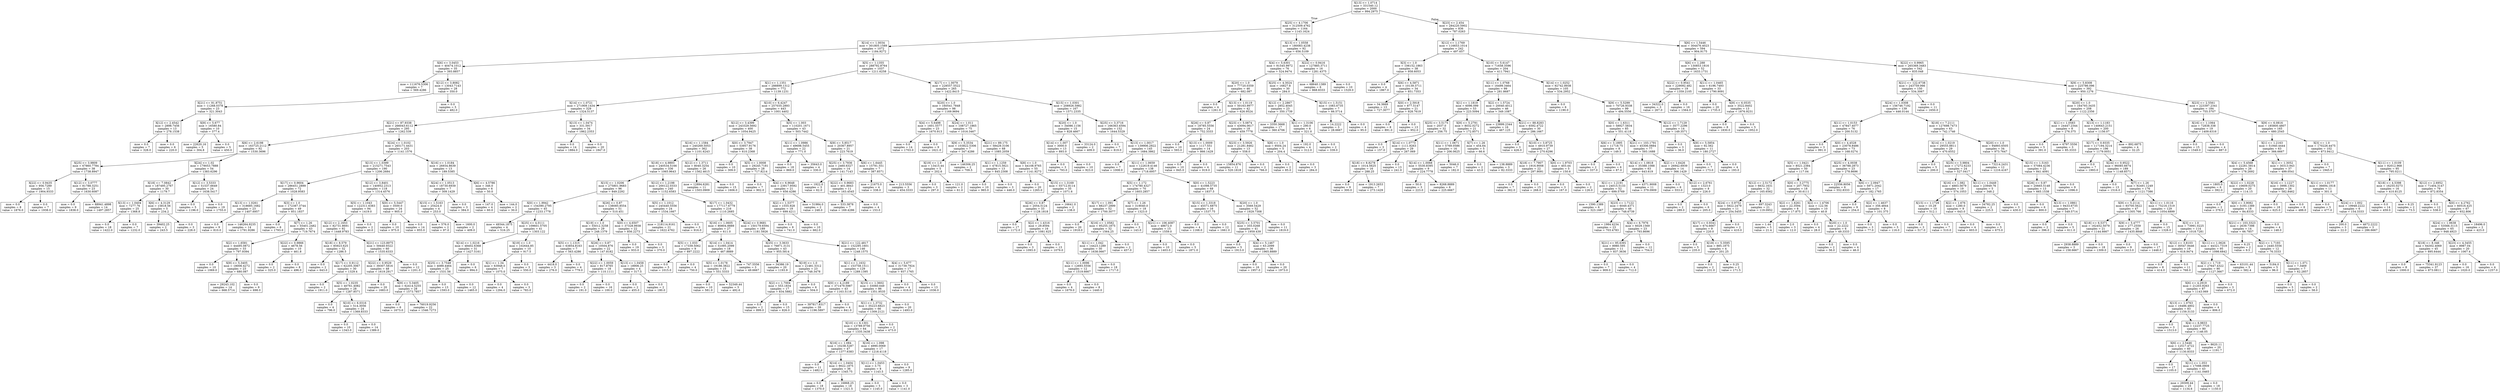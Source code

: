 digraph Tree {
node [shape=box] ;
0 [label="X[13] <= 1.0714\nmse = 331540.12\nsamples = 2000\nvalue = 994.2975"] ;
1 [label="X[25] <= 4.1706\nmse = 312509.4762\nsamples = 1164\nvalue = 1143.1624"] ;
0 -> 1 [labeldistance=2.5, labelangle=45, headlabel="True"] ;
2 [label="X[14] <= 1.0034\nmse = 301805.1589\nsamples = 1072\nvalue = 1184.9272"] ;
1 -> 2 ;
3 [label="X[6] <= 3.0453\nmse = 40474.1012\nsamples = 35\nvalue = 393.8857"] ;
2 -> 3 ;
4 [label="mse = 111676.5306\nsamples = 7\nvalue = 569.4286"] ;
3 -> 4 ;
5 [label="X[12] <= 3.8082\nmse = 13043.7143\nsamples = 28\nvalue = 350.0"] ;
3 -> 5 ;
6 [label="X[21] <= 91.8751\nmse = 11268.0378\nsamples = 23\nvalue = 321.3043"] ;
5 -> 6 ;
7 [label="X[12] <= 2.4542\nmse = 2898.7456\nsamples = 13\nvalue = 278.1538"] ;
6 -> 7 ;
8 [label="mse = 0.0\nsamples = 7\nvalue = 328.0"] ;
7 -> 8 ;
9 [label="mse = 0.0\nsamples = 6\nvalue = 220.0"] ;
7 -> 9 ;
10 [label="X[9] <= 5.677\nmse = 16580.84\nsamples = 10\nvalue = 377.4"] ;
6 -> 10 ;
11 [label="mse = 22620.16\nsamples = 5\nvalue = 304.8"] ;
10 -> 11 ;
12 [label="mse = 0.0\nsamples = 5\nvalue = 450.0"] ;
10 -> 12 ;
13 [label="mse = 0.0\nsamples = 5\nvalue = 482.0"] ;
5 -> 13 ;
14 [label="X[5] <= 1.1355\nmse = 288792.8764\nsamples = 1037\nvalue = 1211.6258"] ;
2 -> 14 ;
15 [label="X[1] <= 1.1351\nmse = 288899.1312\nsamples = 772\nvalue = 1139.1231"] ;
14 -> 15 ;
16 [label="X[14] <= 1.0721\nmse = 271909.1434\nsamples = 329\nvalue = 1324.5137"] ;
15 -> 16 ;
17 [label="X[21] <= 87.9338\nmse = 266043.6112\nsamples = 295\nvalue = 1262.539"] ;
16 -> 17 ;
18 [label="X[6] <= 2.6198\nmse = 163725.2112\nsamples = 92\nvalue = 1530.3696"] ;
17 -> 18 ;
19 [label="X[25] <= 3.9809\nmse = 67860.7784\nsamples = 38\nvalue = 1738.8947"] ;
18 -> 19 ;
20 [label="X[22] <= 0.9435\nmse = 956.7289\nsamples = 15\nvalue = 1904.9333"] ;
19 -> 20 ;
21 [label="mse = 0.0\nsamples = 8\nvalue = 1876.0"] ;
20 -> 21 ;
22 [label="mse = 0.0\nsamples = 7\nvalue = 1938.0"] ;
20 -> 22 ;
23 [label="X[12] <= 3.0777\nmse = 81788.3251\nsamples = 23\nvalue = 1630.6087"] ;
19 -> 23 ;
24 [label="mse = 0.0\nsamples = 9\nvalue = 1838.0"] ;
23 -> 24 ;
25 [label="mse = 88941.4898\nsamples = 14\nvalue = 1497.2857"] ;
23 -> 25 ;
26 [label="X[24] <= 1.02\nmse = 179053.7888\nsamples = 54\nvalue = 1383.6296"] ;
18 -> 26 ;
27 [label="X[18] <= 7.0842\nmse = 187495.2767\nsamples = 30\nvalue = 1179.7"] ;
26 -> 27 ;
28 [label="X[13] <= 1.0404\nmse = 7277.76\nsamples = 25\nvalue = 1368.8"] ;
27 -> 28 ;
29 [label="mse = 0.0\nsamples = 18\nvalue = 1422.0"] ;
28 -> 29 ;
30 [label="mse = 0.0\nsamples = 7\nvalue = 1232.0"] ;
28 -> 30 ;
31 [label="X[6] <= 4.3129\nmse = 15818.56\nsamples = 5\nvalue = 234.2"] ;
27 -> 31 ;
32 [label="mse = 39402.25\nsamples = 2\nvalue = 243.5"] ;
31 -> 32 ;
33 [label="mse = 0.0\nsamples = 3\nvalue = 228.0"] ;
31 -> 33 ;
34 [label="X[12] <= 3.5333\nmse = 51537.6649\nsamples = 24\nvalue = 1638.5417"] ;
26 -> 34 ;
35 [label="mse = 0.0\nsamples = 5\nvalue = 1196.0"] ;
34 -> 35 ;
36 [label="mse = 0.0\nsamples = 19\nvalue = 1755.0"] ;
34 -> 36 ;
37 [label="X[24] <= 1.0102\nmse = 265171.4431\nsamples = 203\nvalue = 1141.1576"] ;
17 -> 37 ;
38 [label="X[13] <= 1.0399\nmse = 215271.7543\nsamples = 190\nvalue = 1206.2684"] ;
37 -> 38 ;
39 [label="X[17] <= 0.9604\nmse = 286451.2899\nsamples = 72\nvalue = 1028.9583"] ;
38 -> 39 ;
40 [label="X[13] <= 1.0261\nmse = 318685.1682\nsamples = 23\nvalue = 1407.6957"] ;
39 -> 40 ;
41 [label="mse = 0.0\nsamples = 9\nvalue = 810.0"] ;
40 -> 41 ;
42 [label="mse = 146264.9235\nsamples = 14\nvalue = 1791.9286"] ;
40 -> 42 ;
43 [label="X[3] <= 1.0\nmse = 172387.3744\nsamples = 49\nvalue = 851.1837"] ;
39 -> 43 ;
44 [label="mse = 0.0\nsamples = 6\nvalue = 1793.0"] ;
43 -> 44 ;
45 [label="X[7] <= 1.26\nmse = 55401.2482\nsamples = 43\nvalue = 719.7674"] ;
43 -> 45 ;
46 [label="X[2] <= 1.6581\nmse = 44495.0872\nsamples = 33\nvalue = 797.9394"] ;
45 -> 46 ;
47 [label="mse = 0.0\nsamples = 10\nvalue = 1069.0"] ;
46 -> 47 ;
48 [label="X[9] <= 5.3405\nmse = 18006.4272\nsamples = 23\nvalue = 680.087"] ;
46 -> 48 ;
49 [label="mse = 29243.102\nsamples = 14\nvalue = 668.5714"] ;
48 -> 49 ;
50 [label="mse = 0.0\nsamples = 9\nvalue = 698.0"] ;
48 -> 50 ;
51 [label="X[22] <= 0.9866\nmse = 4678.56\nsamples = 10\nvalue = 461.8"] ;
45 -> 51 ;
52 [label="mse = 0.0\nsamples = 2\nvalue = 325.0"] ;
51 -> 52 ;
53 [label="mse = 0.0\nsamples = 8\nvalue = 496.0"] ;
51 -> 53 ;
54 [label="X[12] <= 3.8401\nmse = 140952.2313\nsamples = 118\nvalue = 1314.4576"] ;
38 -> 54 ;
55 [label="X[5] <= 1.1043\nmse = 122311.6383\nsamples = 94\nvalue = 1419.0"] ;
54 -> 55 ;
56 [label="X[12] <= 2.1653\nmse = 82731.8691\nsamples = 92\nvalue = 1448.9783"] ;
55 -> 56 ;
57 [label="X[18] <= 8.579\nmse = 85923.625\nsamples = 32\nvalue = 1286.5"] ;
56 -> 57 ;
58 [label="mse = 0.0\nsamples = 2\nvalue = 643.0"] ;
57 -> 58 ;
59 [label="X[17] <= 0.9112\nmse = 62205.3067\nsamples = 30\nvalue = 1329.4"] ;
57 -> 59 ;
60 [label="mse = 0.0\nsamples = 2\nvalue = 1911.0"] ;
59 -> 60 ;
61 [label="X[5] <= 1.0235\nmse = 40761.4082\nsamples = 28\nvalue = 1287.8571"] ;
59 -> 61 ;
62 [label="mse = 0.0\nsamples = 4\nvalue = 796.0"] ;
61 -> 62 ;
63 [label="X[10] <= 6.0316\nmse = 514.3056\nsamples = 24\nvalue = 1369.8333"] ;
61 -> 63 ;
64 [label="mse = 0.0\nsamples = 10\nvalue = 1343.0"] ;
63 -> 64 ;
65 [label="mse = 0.0\nsamples = 14\nvalue = 1389.0"] ;
63 -> 65 ;
66 [label="X[21] <= 123.8975\nmse = 59440.9322\nsamples = 60\nvalue = 1535.6333"] ;
56 -> 66 ;
67 [label="X[22] <= 0.9529\nmse = 39307.5816\nsamples = 48\nvalue = 1619.2917"] ;
66 -> 67 ;
68 [label="mse = 0.0\nsamples = 20\nvalue = 1683.0"] ;
67 -> 68 ;
69 [label="X[9] <= 5.3405\nmse = 62414.5255\nsamples = 28\nvalue = 1573.7857"] ;
67 -> 69 ;
70 [label="mse = 0.0\nsamples = 6\nvalue = 1673.0"] ;
69 -> 70 ;
71 [label="mse = 76019.9256\nsamples = 22\nvalue = 1546.7273"] ;
69 -> 71 ;
72 [label="mse = 0.0\nsamples = 12\nvalue = 1201.0"] ;
66 -> 72 ;
73 [label="mse = 0.0\nsamples = 2\nvalue = 40.0"] ;
55 -> 73 ;
74 [label="X[0] <= 5.5447\nmse = 3500.0\nsamples = 24\nvalue = 905.0"] ;
54 -> 74 ;
75 [label="mse = 0.0\nsamples = 10\nvalue = 975.0"] ;
74 -> 75 ;
76 [label="mse = 0.0\nsamples = 14\nvalue = 855.0"] ;
74 -> 76 ;
77 [label="X[16] <= 1.0184\nmse = 26934.8639\nsamples = 13\nvalue = 189.5385"] ;
37 -> 77 ;
78 [label="X[24] <= 1.0513\nmse = 18730.6939\nsamples = 7\nvalue = 309.1429"] ;
77 -> 78 ;
79 [label="X[15] <= 1.5163\nmse = 25424.0\nsamples = 4\nvalue = 253.0"] ;
78 -> 79 ;
80 [label="mse = 576.0\nsamples = 2\nvalue = 97.0"] ;
79 -> 80 ;
81 [label="mse = 1600.0\nsamples = 2\nvalue = 409.0"] ;
79 -> 81 ;
82 [label="mse = 0.0\nsamples = 3\nvalue = 384.0"] ;
78 -> 82 ;
83 [label="X[6] <= 4.5786\nmse = 346.0\nsamples = 6\nvalue = 50.0"] ;
77 -> 83 ;
84 [label="mse = 147.0\nsamples = 4\nvalue = 60.0"] ;
83 -> 84 ;
85 [label="mse = 144.0\nsamples = 2\nvalue = 30.0"] ;
83 -> 85 ;
86 [label="X[13] <= 1.0474\nmse = 331.5917\nsamples = 34\nvalue = 1862.2353"] ;
16 -> 86 ;
87 [label="mse = 0.0\nsamples = 14\nvalue = 1884.0"] ;
86 -> 87 ;
88 [label="mse = 0.0\nsamples = 20\nvalue = 1847.0"] ;
86 -> 88 ;
89 [label="X[10] <= 6.4247\nmse = 257035.2893\nsamples = 443\nvalue = 1001.4402"] ;
15 -> 89 ;
90 [label="X[12] <= 3.4399\nmse = 243329.5692\nsamples = 400\nvalue = 1054.9425"] ;
89 -> 90 ;
91 [label="X[16] <= 1.1584\nmse = 240269.5053\nsamples = 362\nvalue = 1101.6243"] ;
90 -> 91 ;
92 [label="X[18] <= 4.9893\nmse = 240534.5166\nsamples = 336\nvalue = 1065.9643"] ;
91 -> 92 ;
93 [label="X[15] <= 1.0206\nmse = 275801.9683\nsamples = 96\nvalue = 849.2292"] ;
92 -> 93 ;
94 [label="X[0] <= 1.9942\nmse = 154390.2795\nsamples = 45\nvalue = 1233.1778"] ;
93 -> 94 ;
95 [label="mse = 49344.1875\nsamples = 4\nvalue = 516.25"] ;
94 -> 95 ;
96 [label="X[25] <= 4.0111\nmse = 109601.5705\nsamples = 41\nvalue = 1303.122"] ;
94 -> 96 ;
97 [label="X[14] <= 1.0216\nmse = 48402.6368\nsamples = 31\nvalue = 1427.5161"] ;
96 -> 97 ;
98 [label="X[25] <= 3.7548\nmse = 4089.4464\nsamples = 25\nvalue = 1531.56"] ;
97 -> 98 ;
99 [label="mse = 0.0\nsamples = 13\nvalue = 1593.0"] ;
98 -> 99 ;
100 [label="mse = 0.0\nsamples = 12\nvalue = 1465.0"] ;
98 -> 100 ;
101 [label="mse = 0.0\nsamples = 6\nvalue = 994.0"] ;
97 -> 101 ;
102 [label="X[19] <= 1.0\nmse = 102644.85\nsamples = 10\nvalue = 917.5"] ;
96 -> 102 ;
103 [label="X[1] <= 1.34\nmse = 63948.0\nsamples = 7\nvalue = 1075.0"] ;
102 -> 103 ;
104 [label="mse = 0.0\nsamples = 4\nvalue = 1294.0"] ;
103 -> 104 ;
105 [label="mse = 0.0\nsamples = 3\nvalue = 783.0"] ;
103 -> 105 ;
106 [label="mse = 0.0\nsamples = 3\nvalue = 550.0"] ;
102 -> 106 ;
107 [label="X[26] <= 0.87\nmse = 138085.8554\nsamples = 51\nvalue = 510.451"] ;
93 -> 107 ;
108 [label="X[19] <= 1.0\nmse = 55012.3258\nsamples = 29\nvalue = 248.1379"] ;
107 -> 108 ;
109 [label="X[5] <= 1.1315\nmse = 63854.8163\nsamples = 7\nvalue = 563.4286"] ;
108 -> 109 ;
110 [label="mse = 4418.0\nsamples = 3\nvalue = 276.0"] ;
109 -> 110 ;
111 [label="mse = 0.0\nsamples = 4\nvalue = 779.0"] ;
109 -> 111 ;
112 [label="X[26] <= 0.87\nmse = 10504.876\nsamples = 22\nvalue = 147.8182"] ;
108 -> 112 ;
113 [label="X[22] <= 1.0059\nmse = 817.8765\nsamples = 18\nvalue = 110.1111"] ;
112 -> 113 ;
114 [label="mse = 0.0\nsamples = 2\nvalue = 191.0"] ;
113 -> 114 ;
115 [label="mse = 0.0\nsamples = 16\nvalue = 100.0"] ;
113 -> 115 ;
116 [label="X[13] <= 1.0458\nmse = 18906.25\nsamples = 4\nvalue = 317.5"] ;
112 -> 116 ;
117 [label="mse = 0.0\nsamples = 2\nvalue = 455.0"] ;
116 -> 117 ;
118 [label="mse = 0.0\nsamples = 2\nvalue = 180.0"] ;
116 -> 118 ;
119 [label="X[0] <= 4.6507\nmse = 37328.9938\nsamples = 22\nvalue = 856.2273"] ;
107 -> 119 ;
120 [label="mse = 0.0\nsamples = 19\nvalue = 933.0"] ;
119 -> 120 ;
121 [label="mse = 0.0\nsamples = 3\nvalue = 370.0"] ;
119 -> 121 ;
122 [label="X[12] <= 1.2198\nmse = 200122.0333\nsamples = 240\nvalue = 1152.6583"] ;
92 -> 122 ;
123 [label="X[5] <= 1.1012\nmse = 245440.5556\nsamples = 24\nvalue = 1534.1667"] ;
122 -> 123 ;
124 [label="mse = 218114.9161\nsamples = 21\nvalue = 1622.4762"] ;
123 -> 124 ;
125 [label="mse = 0.0\nsamples = 3\nvalue = 916.0"] ;
123 -> 125 ;
126 [label="X[17] <= 1.0432\nmse = 177117.6779\nsamples = 216\nvalue = 1110.2685"] ;
122 -> 126 ;
127 [label="X[16] <= 1.0605\nmse = 80804.8889\nsamples = 27\nvalue = 611.0"] ;
126 -> 127 ;
128 [label="X[5] <= 1.033\nmse = 17339.5062\nsamples = 9\nvalue = 897.2222"] ;
127 -> 128 ;
129 [label="mse = 0.0\nsamples = 5\nvalue = 1015.0"] ;
128 -> 129 ;
130 [label="mse = 0.0\nsamples = 4\nvalue = 750.0"] ;
128 -> 130 ;
131 [label="X[14] <= 1.0414\nmse = 51095.2099\nsamples = 18\nvalue = 467.8889"] ;
127 -> 131 ;
132 [label="X[5] <= 1.0178\nmse = 19186.3822\nsamples = 15\nvalue = 551.5333"] ;
131 -> 132 ;
133 [label="mse = 0.0\nsamples = 10\nvalue = 581.0"] ;
132 -> 133 ;
134 [label="mse = 52349.44\nsamples = 5\nvalue = 492.6"] ;
132 -> 134 ;
135 [label="mse = 747.5556\nsamples = 3\nvalue = 49.6667"] ;
131 -> 135 ;
136 [label="X[24] <= 0.9681\nmse = 150179.6594\nsamples = 189\nvalue = 1181.5926"] ;
126 -> 136 ;
137 [label="X[25] <= 3.3633\nmse = 76871.3131\nsamples = 43\nvalue = 955.5814"] ;
136 -> 137 ;
138 [label="mse = 34386.19\nsamples = 20\nvalue = 1193.9"] ;
137 -> 138 ;
139 [label="X[19] <= 1.0\nmse = 21481.5312\nsamples = 23\nvalue = 748.3478"] ;
137 -> 139 ;
140 [label="X[2] <= 1.7004\nmse = 553.1834\nsamples = 17\nvalue = 834.5882"] ;
139 -> 140 ;
141 [label="mse = 0.0\nsamples = 2\nvalue = 899.0"] ;
140 -> 141 ;
142 [label="mse = 0.0\nsamples = 15\nvalue = 826.0"] ;
140 -> 142 ;
143 [label="mse = 0.0\nsamples = 6\nvalue = 504.0"] ;
139 -> 143 ;
144 [label="X[21] <= 122.4817\nmse = 152295.1601\nsamples = 146\nvalue = 1248.1575"] ;
136 -> 144 ;
145 [label="X[1] <= 1.1632\nmse = 153758.1511\nsamples = 129\nvalue = 1289.1395"] ;
144 -> 145 ;
146 [label="X[0] <= 4.2189\nmse = 371479.5987\nsamples = 43\nvalue = 1163.5116"] ;
145 -> 146 ;
147 [label="mse = 397817.8317\nsamples = 39\nvalue = 1196.5897"] ;
146 -> 147 ;
148 [label="mse = 0.0\nsamples = 4\nvalue = 841.0"] ;
146 -> 148 ;
149 [label="X[15] <= 1.3602\nmse = 33060.649\nsamples = 86\nvalue = 1351.9535"] ;
145 -> 149 ;
150 [label="X[1] <= 1.3732\nmse = 35223.6823\nsamples = 66\nvalue = 1309.2121"] ;
149 -> 150 ;
151 [label="X[10] <= 6.1301\nmse = 13789.9756\nsamples = 64\nvalue = 1335.3438"] ;
150 -> 151 ;
152 [label="X[16] <= 1.084\nmse = 10238.5287\nsamples = 47\nvalue = 1377.6383"] ;
151 -> 152 ;
153 [label="mse = 0.0\nsamples = 11\nvalue = 1482.0"] ;
152 -> 153 ;
154 [label="X[14] <= 1.0404\nmse = 9022.1875\nsamples = 36\nvalue = 1345.75"] ;
152 -> 154 ;
155 [label="mse = 0.0\nsamples = 18\nvalue = 1370.0"] ;
154 -> 155 ;
156 [label="mse = 16868.25\nsamples = 18\nvalue = 1321.5"] ;
154 -> 156 ;
157 [label="X[16] <= 1.098\nmse = 4990.0069\nsamples = 17\nvalue = 1218.4118"] ;
151 -> 157 ;
158 [label="X[11] <= 1.0453\nmse = 3.75\nsamples = 8\nvalue = 1143.5"] ;
157 -> 158 ;
159 [label="mse = 0.0\nsamples = 5\nvalue = 1145.0"] ;
158 -> 159 ;
160 [label="mse = 0.0\nsamples = 3\nvalue = 1141.0"] ;
158 -> 160 ;
161 [label="mse = 0.0\nsamples = 9\nvalue = 1285.0"] ;
157 -> 161 ;
162 [label="mse = 0.0\nsamples = 2\nvalue = 473.0"] ;
150 -> 162 ;
163 [label="mse = 0.0\nsamples = 20\nvalue = 1493.0"] ;
149 -> 163 ;
164 [label="X[4] <= 5.677\nmse = 31739.7924\nsamples = 17\nvalue = 937.1765"] ;
144 -> 164 ;
165 [label="mse = 0.0\nsamples = 4\nvalue = 616.0"] ;
164 -> 165 ;
166 [label="mse = 0.0\nsamples = 13\nvalue = 1036.0"] ;
164 -> 166 ;
167 [label="X[12] <= 1.3711\nmse = 8040.3254\nsamples = 26\nvalue = 1562.4615"] ;
91 -> 167 ;
168 [label="mse = 12894.6281\nsamples = 11\nvalue = 1503.0909"] ;
167 -> 168 ;
169 [label="mse = 0.0\nsamples = 15\nvalue = 1606.0"] ;
167 -> 169 ;
170 [label="X[0] <= 3.7947\nmse = 53957.9176\nsamples = 38\nvalue = 610.2368"] ;
90 -> 170 ;
171 [label="mse = 0.0\nsamples = 10\nvalue = 309.0"] ;
170 -> 171 ;
172 [label="X[5] <= 1.0008\nmse = 29245.7181\nsamples = 28\nvalue = 717.8214"] ;
170 -> 172 ;
173 [label="mse = 0.0\nsamples = 7\nvalue = 902.0"] ;
172 -> 173 ;
174 [label="X[4] <= 6.9648\nmse = 23917.9592\nsamples = 21\nvalue = 656.4286"] ;
172 -> 174 ;
175 [label="X[2] <= 1.5377\nmse = 1555.928\nsamples = 19\nvalue = 699.4211"] ;
174 -> 175 ;
176 [label="mse = 0.0\nsamples = 9\nvalue = 741.0"] ;
175 -> 176 ;
177 [label="mse = 0.0\nsamples = 10\nvalue = 662.0"] ;
175 -> 177 ;
178 [label="mse = 51984.0\nsamples = 2\nvalue = 248.0"] ;
174 -> 178 ;
179 [label="X[5] <= 1.003\nmse = 110201.1671\nsamples = 43\nvalue = 503.7442"] ;
89 -> 179 ;
180 [label="X[11] <= 1.0986\nmse = 49698.5455\nsamples = 22\nvalue = 771.0"] ;
179 -> 180 ;
181 [label="mse = 0.0\nsamples = 18\nvalue = 869.0"] ;
180 -> 181 ;
182 [label="mse = 35643.0\nsamples = 4\nvalue = 330.0"] ;
180 -> 182 ;
183 [label="X[9] <= 5.8517\nmse = 20367.8957\nsamples = 21\nvalue = 223.7619"] ;
179 -> 183 ;
184 [label="X[25] <= 3.7936\nmse = 2460.6327\nsamples = 14\nvalue = 141.7143"] ;
183 -> 184 ;
185 [label="mse = 1922.0\nsamples = 3\nvalue = 62.0"] ;
184 -> 185 ;
186 [label="X[22] <= 0.9683\nmse = 401.8843\nsamples = 11\nvalue = 163.4545"] ;
184 -> 186 ;
187 [label="mse = 533.3878\nsamples = 7\nvalue = 169.4286"] ;
186 -> 187 ;
188 [label="mse = 0.0\nsamples = 4\nvalue = 153.0"] ;
186 -> 188 ;
189 [label="X[6] <= 1.6445\nmse = 15791.551\nsamples = 7\nvalue = 387.8571"] ;
183 -> 189 ;
190 [label="mse = 21675.0\nsamples = 4\nvalue = 338.0"] ;
189 -> 190 ;
191 [label="mse = 213.5556\nsamples = 3\nvalue = 454.3333"] ;
189 -> 191 ;
192 [label="X[17] <= 1.0079\nmse = 228557.5522\nsamples = 265\nvalue = 1422.8415"] ;
14 -> 192 ;
193 [label="X[20] <= 1.0\nmse = 160541.7848\nsamples = 98\nvalue = 1169.9694"] ;
192 -> 193 ;
194 [label="X[4] <= 5.6498\nmse = 1601.5577\nsamples = 23\nvalue = 1670.913"] ;
193 -> 194 ;
195 [label="mse = 0.0\nsamples = 14\nvalue = 1703.0"] ;
194 -> 195 ;
196 [label="mse = 0.0\nsamples = 9\nvalue = 1621.0"] ;
194 -> 196 ;
197 [label="X[24] <= 1.011\nmse = 108727.1865\nsamples = 75\nvalue = 1016.3467"] ;
193 -> 197 ;
198 [label="X[9] <= 5.3534\nmse = 103822.5306\nsamples = 7\nvalue = 347.4286"] ;
197 -> 198 ;
199 [label="X[19] <= 1.0\nmse = 13415.44\nsamples = 5\nvalue = 202.6"] ;
198 -> 199 ;
200 [label="mse = 0.0\nsamples = 3\nvalue = 297.0"] ;
199 -> 200 ;
201 [label="mse = 121.0\nsamples = 2\nvalue = 61.0"] ;
199 -> 201 ;
202 [label="mse = 146306.25\nsamples = 2\nvalue = 709.5"] ;
198 -> 202 ;
203 [label="X[21] <= 89.175\nmse = 58429.3106\nsamples = 68\nvalue = 1085.2059"] ;
197 -> 203 ;
204 [label="X[1] <= 1.1259\nmse = 47815.5621\nsamples = 13\nvalue = 845.2308"] ;
203 -> 204 ;
205 [label="mse = 0.0\nsamples = 10\nvalue = 965.0"] ;
204 -> 205 ;
206 [label="mse = 0.0\nsamples = 3\nvalue = 446.0"] ;
204 -> 206 ;
207 [label="X[8] <= 1.0\nmse = 44108.9765\nsamples = 55\nvalue = 1141.9273"] ;
203 -> 207 ;
208 [label="mse = 0.0\nsamples = 20\nvalue = 1265.0"] ;
207 -> 208 ;
209 [label="X[15] <= 1.3169\nmse = 55712.8114\nsamples = 35\nvalue = 1071.6"] ;
207 -> 209 ;
210 [label="X[26] <= 0.87\nmse = 2054.5124\nsamples = 33\nvalue = 1128.1818"] ;
209 -> 210 ;
211 [label="mse = 0.0\nsamples = 17\nvalue = 1172.0"] ;
210 -> 211 ;
212 [label="X[2] <= 1.4316\nmse = 29.8594\nsamples = 16\nvalue = 1081.625"] ;
210 -> 212 ;
213 [label="mse = 0.0\nsamples = 3\nvalue = 1093.0"] ;
212 -> 213 ;
214 [label="mse = 0.0\nsamples = 13\nvalue = 1079.0"] ;
212 -> 214 ;
215 [label="mse = 16641.0\nsamples = 2\nvalue = 138.0"] ;
209 -> 215 ;
216 [label="X[15] <= 1.0301\nmse = 208926.5982\nsamples = 167\nvalue = 1571.2335"] ;
192 -> 216 ;
217 [label="X[20] <= 1.0\nmse = 34086.1156\nsamples = 15\nvalue = 828.4667"] ;
216 -> 217 ;
218 [label="X[14] <= 1.007\nmse = 3000.0\nsamples = 13\nvalue = 893.0"] ;
217 -> 218 ;
219 [label="mse = 0.0\nsamples = 3\nvalue = 793.0"] ;
218 -> 219 ;
220 [label="mse = 0.0\nsamples = 10\nvalue = 923.0"] ;
218 -> 220 ;
221 [label="mse = 33124.0\nsamples = 2\nvalue = 409.0"] ;
217 -> 221 ;
222 [label="X[25] <= 3.3716\nmse = 166363.4594\nsamples = 152\nvalue = 1644.5329"] ;
216 -> 222 ;
223 [label="mse = 0.0\nsamples = 7\nvalue = 819.0"] ;
222 -> 223 ;
224 [label="X[13] <= 1.0017\nmse = 139906.2922\nsamples = 145\nvalue = 1684.3862"] ;
222 -> 224 ;
225 [label="mse = 0.0\nsamples = 7\nvalue = 1008.0"] ;
224 -> 225 ;
226 [label="X[11] <= 1.0659\nmse = 122619.4146\nsamples = 138\nvalue = 1718.6957"] ;
224 -> 226 ;
227 [label="X[5] <= 1.172\nmse = 174780.4327\nsamples = 70\nvalue = 1603.2857"] ;
226 -> 227 ;
228 [label="X[17] <= 1.091\nmse = 88237.2899\nsamples = 52\nvalue = 1700.3077"] ;
227 -> 228 ;
229 [label="mse = 0.0\nsamples = 20\nvalue = 1918.0"] ;
228 -> 229 ;
230 [label="X[16] <= 1.0582\nmse = 95255.1875\nsamples = 32\nvalue = 1564.25"] ;
228 -> 230 ;
231 [label="X[11] <= 1.042\nmse = 14423.1289\nsamples = 30\nvalue = 1638.0667"] ;
230 -> 231 ;
232 [label="X[11] <= 1.0096\nmse = 12693.5556\nsamples = 12\nvalue = 1519.6667"] ;
231 -> 232 ;
233 [label="mse = 0.0\nsamples = 4\nvalue = 1679.0"] ;
232 -> 233 ;
234 [label="mse = 0.0\nsamples = 8\nvalue = 1440.0"] ;
232 -> 234 ;
235 [label="mse = 0.0\nsamples = 18\nvalue = 1717.0"] ;
231 -> 235 ;
236 [label="mse = 0.0\nsamples = 2\nvalue = 457.0"] ;
230 -> 236 ;
237 [label="X[7] <= 1.26\nmse = 319040.0\nsamples = 18\nvalue = 1323.0"] ;
227 -> 237 ;
238 [label="mse = 0.0\nsamples = 3\nvalue = 143.0"] ;
237 -> 238 ;
239 [label="X[21] <= 106.4087\nmse = 48672.0\nsamples = 15\nvalue = 1559.0"] ;
237 -> 239 ;
240 [label="mse = 0.0\nsamples = 10\nvalue = 1403.0"] ;
239 -> 240 ;
241 [label="mse = 0.0\nsamples = 5\nvalue = 1871.0"] ;
239 -> 241 ;
242 [label="X[0] <= 1.5223\nmse = 41098.5735\nsamples = 68\nvalue = 1837.5"] ;
226 -> 242 ;
243 [label="X[15] <= 1.3318\nmse = 45571.6875\nsamples = 16\nvalue = 1537.75"] ;
242 -> 243 ;
244 [label="mse = 0.0\nsamples = 4\nvalue = 1168.0"] ;
243 -> 244 ;
245 [label="mse = 0.0\nsamples = 12\nvalue = 1661.0"] ;
243 -> 245 ;
246 [label="X[20] <= 1.0\nmse = 3569.5429\nsamples = 52\nvalue = 1929.7308"] ;
242 -> 246 ;
247 [label="X[25] <= 3.5701\nmse = 355.0268\nsamples = 41\nvalue = 1959.439"] ;
246 -> 247 ;
248 [label="mse = 0.0\nsamples = 5\nvalue = 1913.0"] ;
247 -> 248 ;
249 [label="X[4] <= 5.1467\nmse = 63.2099\nsamples = 36\nvalue = 1965.8889"] ;
247 -> 249 ;
250 [label="mse = 0.0\nsamples = 16\nvalue = 1957.0"] ;
249 -> 250 ;
251 [label="mse = 0.0\nsamples = 20\nvalue = 1973.0"] ;
249 -> 251 ;
252 [label="mse = 0.0\nsamples = 11\nvalue = 1819.0"] ;
246 -> 252 ;
253 [label="X[13] <= 1.0558\nmse = 180083.4238\nsamples = 92\nvalue = 656.5109"] ;
1 -> 253 ;
254 [label="X[4] <= 5.6301\nmse = 91545.9972\nsamples = 76\nvalue = 524.9474"] ;
253 -> 254 ;
255 [label="X[20] <= 1.0\nmse = 77720.0359\nsamples = 46\nvalue = 682.087"] ;
254 -> 255 ;
256 [label="mse = 0.0\nsamples = 4\nvalue = 1261.0"] ;
255 -> 256 ;
257 [label="X[13] <= 1.0119\nmse = 50163.9977\nsamples = 42\nvalue = 626.9524"] ;
255 -> 257 ;
258 [label="X[26] <= 0.87\nmse = 18785.5556\nsamples = 24\nvalue = 752.3333"] ;
257 -> 258 ;
259 [label="mse = 0.0\nsamples = 10\nvalue = 593.0"] ;
258 -> 259 ;
260 [label="X[13] <= 1.0009\nmse = 1117.551\nsamples = 14\nvalue = 866.1429"] ;
258 -> 260 ;
261 [label="mse = 0.0\nsamples = 10\nvalue = 845.0"] ;
260 -> 261 ;
262 [label="mse = 0.0\nsamples = 4\nvalue = 919.0"] ;
260 -> 262 ;
263 [label="X[23] <= 5.0874\nmse = 43094.0617\nsamples = 18\nvalue = 459.7778"] ;
257 -> 263 ;
264 [label="X[23] <= 3.5926\nmse = 21281.8462\nsamples = 13\nvalue = 558.0"] ;
263 -> 264 ;
265 [label="mse = 15854.876\nsamples = 11\nvalue = 520.1818"] ;
264 -> 265 ;
266 [label="mse = 0.0\nsamples = 2\nvalue = 766.0"] ;
264 -> 266 ;
267 [label="X[8] <= 1.0\nmse = 9504.24\nsamples = 5\nvalue = 204.4"] ;
263 -> 267 ;
268 [label="mse = 0.0\nsamples = 2\nvalue = 85.0"] ;
267 -> 268 ;
269 [label="mse = 0.0\nsamples = 3\nvalue = 284.0"] ;
267 -> 269 ;
270 [label="X[25] <= 4.3024\nmse = 16827.8\nsamples = 30\nvalue = 284.0"] ;
254 -> 270 ;
271 [label="X[12] <= 2.2867\nmse = 2852.4045\nsamples = 23\nvalue = 350.1739"] ;
270 -> 271 ;
272 [label="mse = 3350.3668\nsamples = 17\nvalue = 360.4706"] ;
271 -> 272 ;
273 [label="X[1] <= 1.3106\nmse = 290.0\nsamples = 6\nvalue = 321.0"] ;
271 -> 273 ;
274 [label="mse = 192.0\nsamples = 4\nvalue = 312.0"] ;
273 -> 274 ;
275 [label="mse = 0.0\nsamples = 2\nvalue = 339.0"] ;
273 -> 275 ;
276 [label="X[15] <= 1.5151\nmse = 1083.6735\nsamples = 7\nvalue = 66.5714"] ;
270 -> 276 ;
277 [label="mse = 14.2222\nsamples = 3\nvalue = 28.6667"] ;
276 -> 277 ;
278 [label="mse = 0.0\nsamples = 4\nvalue = 95.0"] ;
276 -> 278 ;
279 [label="X[22] <= 0.9416\nmse = 127885.3711\nsamples = 16\nvalue = 1281.4375"] ;
253 -> 279 ;
280 [label="mse = 68640.1389\nsamples = 6\nvalue = 868.8333"] ;
279 -> 280 ;
281 [label="mse = 0.0\nsamples = 10\nvalue = 1529.0"] ;
279 -> 281 ;
282 [label="X[23] <= 2.454\nmse = 284220.5902\nsamples = 836\nvalue = 787.0263"] ;
0 -> 282 [labeldistance=2.5, labelangle=-45, headlabel="False"] ;
283 [label="X[12] <= 1.1769\nmse = 116653.1014\nsamples = 242\nvalue = 497.657"] ;
282 -> 283 ;
284 [label="X[3] <= 1.0\nmse = 106152.1863\nsamples = 38\nvalue = 958.6053"] ;
283 -> 284 ;
285 [label="mse = 0.0\nsamples = 4\nvalue = 1867.0"] ;
284 -> 285 ;
286 [label="X[6] <= 4.5871\nmse = 10139.3711\nsamples = 34\nvalue = 851.7353"] ;
284 -> 286 ;
287 [label="mse = 34.3669\nsamples = 13\nvalue = 727.3077"] ;
286 -> 287 ;
288 [label="X[0] <= 2.5918\nmse = 877.5147\nsamples = 21\nvalue = 928.7619"] ;
286 -> 288 ;
289 [label="mse = 0.0\nsamples = 8\nvalue = 891.0"] ;
288 -> 289 ;
290 [label="mse = 0.0\nsamples = 13\nvalue = 952.0"] ;
288 -> 290 ;
291 [label="X[10] <= 5.6147\nmse = 71658.3596\nsamples = 204\nvalue = 411.7941"] ;
283 -> 291 ;
292 [label="X[11] <= 1.0768\nmse = 16499.3464\nsamples = 99\nvalue = 281.8687"] ;
291 -> 292 ;
293 [label="X[1] <= 1.1819\nmse = 6096.099\nsamples = 53\nvalue = 223.5094"] ;
292 -> 293 ;
294 [label="X[25] <= 3.5175\nmse = 2037.0\nsamples = 32\nvalue = 256.75"] ;
293 -> 294 ;
295 [label="mse = 0.0\nsamples = 3\nvalue = 157.0"] ;
294 -> 295 ;
296 [label="X[14] <= 1.0773\nmse = 1111.9263\nsamples = 29\nvalue = 267.069"] ;
294 -> 296 ;
297 [label="X[18] <= 8.8278\nmse = 1014.5625\nsamples = 16\nvalue = 288.25"] ;
296 -> 297 ;
298 [label="mse = 0.0\nsamples = 9\nvalue = 300.0"] ;
297 -> 298 ;
299 [label="mse = 1913.2653\nsamples = 7\nvalue = 273.1429"] ;
297 -> 299 ;
300 [label="mse = 0.0\nsamples = 13\nvalue = 241.0"] ;
296 -> 300 ;
301 [label="X[9] <= 5.2791\nmse = 8032.0272\nsamples = 21\nvalue = 172.8571"] ;
293 -> 301 ;
302 [label="X[11] <= 1.0671\nmse = 5769.0586\nsamples = 16\nvalue = 206.0625"] ;
301 -> 302 ;
303 [label="X[14] <= 1.0068\nmse = 5530.8395\nsamples = 9\nvalue = 224.7778"] ;
302 -> 303 ;
304 [label="mse = 50.0\nsamples = 3\nvalue = 223.0"] ;
303 -> 304 ;
305 [label="mse = 8268.8889\nsamples = 6\nvalue = 225.6667"] ;
303 -> 305 ;
306 [label="mse = 5046.0\nsamples = 7\nvalue = 182.0"] ;
302 -> 306 ;
307 [label="X[7] <= 1.26\nmse = 454.64\nsamples = 5\nvalue = 66.6"] ;
301 -> 307 ;
308 [label="mse = 0.0\nsamples = 2\nvalue = 43.0"] ;
307 -> 308 ;
309 [label="mse = 138.8889\nsamples = 3\nvalue = 82.3333"] ;
307 -> 309 ;
310 [label="X[2] <= 1.5724\nmse = 20040.4012\nsamples = 46\nvalue = 349.1087"] ;
292 -> 310 ;
311 [label="mse = 23899.2344\nsamples = 16\nvalue = 467.125"] ;
310 -> 311 ;
312 [label="X[21] <= 88.8283\nmse = 6592.4722\nsamples = 30\nvalue = 286.1667"] ;
310 -> 312 ;
313 [label="mse = 0.0\nsamples = 3\nvalue = 426.0"] ;
312 -> 313 ;
314 [label="X[10] <= 3.8725\nmse = 4910.9739\nsamples = 27\nvalue = 270.6296"] ;
312 -> 314 ;
315 [label="X[18] <= 7.7907\nmse = 1916.9008\nsamples = 22\nvalue = 297.9091"] ;
314 -> 315 ;
316 [label="mse = 0.0\nsamples = 7\nvalue = 362.0"] ;
315 -> 316 ;
317 [label="mse = 0.0\nsamples = 15\nvalue = 268.0"] ;
315 -> 317 ;
318 [label="X[0] <= 1.9703\nmse = 403.44\nsamples = 5\nvalue = 150.6"] ;
314 -> 318 ;
319 [label="mse = 0.0\nsamples = 3\nvalue = 167.0"] ;
318 -> 319 ;
320 [label="mse = 0.0\nsamples = 2\nvalue = 126.0"] ;
318 -> 320 ;
321 [label="X[14] <= 1.0252\nmse = 92742.8938\nsamples = 105\nvalue = 534.2952"] ;
291 -> 321 ;
322 [label="mse = 0.0\nsamples = 6\nvalue = 1190.0"] ;
321 -> 322 ;
323 [label="X[9] <= 5.5299\nmse = 70726.9338\nsamples = 99\nvalue = 494.5556"] ;
321 -> 323 ;
324 [label="X[0] <= 1.6311\nmse = 58927.5834\nsamples = 85\nvalue = 551.4118"] ;
323 -> 324 ;
325 [label="X[6] <= 3.1895\nmse = 11718.75\nsamples = 8\nvalue = 149.5"] ;
324 -> 325 ;
326 [label="mse = 0.0\nsamples = 2\nvalue = 337.0"] ;
325 -> 326 ;
327 [label="mse = 0.0\nsamples = 6\nvalue = 87.0"] ;
325 -> 327 ;
328 [label="X[21] <= 103.1791\nmse = 45306.0884\nsamples = 77\nvalue = 593.1688"] ;
324 -> 328 ;
329 [label="X[14] <= 1.0818\nmse = 35388.1088\nsamples = 63\nvalue = 643.619"] ;
328 -> 329 ;
330 [label="X[1] <= 1.2191\nmse = 24015.5133\nsamples = 52\nvalue = 699.5769"] ;
329 -> 330 ;
331 [label="mse = 1590.1389\nsamples = 6\nvalue = 323.1667"] ;
330 -> 331 ;
332 [label="X[23] <= 1.7122\nmse = 6049.4371\nsamples = 46\nvalue = 748.6739"] ;
330 -> 332 ;
333 [label="mse = 1984.4234\nsamples = 23\nvalue = 703.4783"] ;
332 -> 333 ;
334 [label="X[4] <= 6.7976\nmse = 6029.1569\nsamples = 23\nvalue = 793.8696"] ;
332 -> 334 ;
335 [label="X[21] <= 95.6391\nmse = 8980.595\nsamples = 11\nvalue = 837.3636"] ;
334 -> 335 ;
336 [label="mse = 0.0\nsamples = 7\nvalue = 909.0"] ;
335 -> 336 ;
337 [label="mse = 0.0\nsamples = 4\nvalue = 712.0"] ;
335 -> 337 ;
338 [label="mse = 0.0\nsamples = 12\nvalue = 754.0"] ;
334 -> 338 ;
339 [label="mse = 4371.9008\nsamples = 11\nvalue = 379.0909"] ;
329 -> 339 ;
340 [label="X[2] <= 1.6426\nmse = 26942.6939\nsamples = 14\nvalue = 366.1429"] ;
328 -> 340 ;
341 [label="mse = 0.0\nsamples = 6\nvalue = 553.0"] ;
340 -> 341 ;
342 [label="X[12] <= 2.6761\nmse = 1323.0\nsamples = 8\nvalue = 226.0"] ;
340 -> 342 ;
343 [label="mse = 0.0\nsamples = 2\nvalue = 289.0"] ;
342 -> 343 ;
344 [label="mse = 0.0\nsamples = 6\nvalue = 205.0"] ;
342 -> 344 ;
345 [label="X[12] <= 1.7129\nmse = 3577.2296\nsamples = 14\nvalue = 149.3571"] ;
323 -> 345 ;
346 [label="mse = 0.0\nsamples = 3\nvalue = 36.0"] ;
345 -> 346 ;
347 [label="X[9] <= 5.5854\nmse = 92.562\nsamples = 11\nvalue = 180.2727"] ;
345 -> 347 ;
348 [label="mse = 0.0\nsamples = 7\nvalue = 173.0"] ;
347 -> 348 ;
349 [label="mse = 0.0\nsamples = 4\nvalue = 193.0"] ;
347 -> 349 ;
350 [label="X[6] <= 1.5446\nmse = 304476.4023\nsamples = 594\nvalue = 904.9175"] ;
282 -> 350 ;
351 [label="X[6] <= 1.288\nmse = 130853.1816\nsamples = 52\nvalue = 1633.1731"] ;
350 -> 351 ;
352 [label="X[22] <= 0.9541\nmse = 229092.482\nsamples = 19\nvalue = 1359.2105"] ;
351 -> 352 ;
353 [label="mse = 34322.0\nsamples = 3\nvalue = 267.0"] ;
352 -> 353 ;
354 [label="mse = 0.0\nsamples = 16\nvalue = 1564.0"] ;
352 -> 354 ;
355 [label="X[11] <= 1.0465\nmse = 6196.7493\nsamples = 33\nvalue = 1790.9091"] ;
351 -> 355 ;
356 [label="mse = 0.0\nsamples = 20\nvalue = 1735.0"] ;
355 -> 356 ;
357 [label="X[9] <= 6.0535\nmse = 3522.8402\nsamples = 13\nvalue = 1876.9231"] ;
355 -> 357 ;
358 [label="mse = 0.0\nsamples = 8\nvalue = 1830.0"] ;
357 -> 358 ;
359 [label="mse = 0.0\nsamples = 5\nvalue = 1952.0"] ;
357 -> 359 ;
360 [label="X[22] <= 0.9965\nmse = 265369.3483\nsamples = 542\nvalue = 835.048"] ;
350 -> 360 ;
361 [label="X[21] <= 122.6738\nmse = 243759.066\nsamples = 150\nvalue = 534.3067"] ;
360 -> 361 ;
362 [label="X[24] <= 1.0308\nmse = 156746.7192\nsamples = 139\nvalue = 446.0144"] ;
361 -> 362 ;
363 [label="X[11] <= 1.0153\nmse = 47847.4077\nsamples = 76\nvalue = 200.5132"] ;
362 -> 363 ;
364 [label="mse = 0.0\nsamples = 3\nvalue = 991.0"] ;
363 -> 364 ;
365 [label="X[0] <= 4.4528\nmse = 23078.8486\nsamples = 73\nvalue = 168.0274"] ;
363 -> 365 ;
366 [label="X[5] <= 1.0421\nmse = 8521.2384\nsamples = 50\nvalue = 117.04"] ;
365 -> 366 ;
367 [label="X[12] <= 2.5172\nmse = 6632.1631\nsamples = 32\nvalue = 165.6562"] ;
366 -> 367 ;
368 [label="X[24] <= 0.9752\nmse = 5922.2479\nsamples = 11\nvalue = 254.5455"] ;
367 -> 368 ;
369 [label="X[17] <= 0.9341\nmse = 674.6667\nsamples = 9\nvalue = 220.0"] ;
368 -> 369 ;
370 [label="mse = 0.0\nsamples = 5\nvalue = 235.0"] ;
369 -> 370 ;
371 [label="X[18] <= 5.3595\nmse = 885.1875\nsamples = 4\nvalue = 201.25"] ;
369 -> 371 ;
372 [label="mse = 0.0\nsamples = 2\nvalue = 231.0"] ;
371 -> 372 ;
373 [label="mse = 0.25\nsamples = 2\nvalue = 171.5"] ;
371 -> 373 ;
374 [label="mse = 0.0\nsamples = 2\nvalue = 410.0"] ;
368 -> 374 ;
375 [label="mse = 697.3243\nsamples = 21\nvalue = 119.0952"] ;
367 -> 375 ;
376 [label="X[0] <= 3.2775\nmse = 207.7932\nsamples = 18\nvalue = 30.6111"] ;
366 -> 376 ;
377 [label="X[2] <= 1.6261\nmse = 22.3594\nsamples = 8\nvalue = 17.875"] ;
376 -> 377 ;
378 [label="mse = 1.44\nsamples = 5\nvalue = 21.4"] ;
377 -> 378 ;
379 [label="mse = 2.0\nsamples = 3\nvalue = 12.0"] ;
377 -> 379 ;
380 [label="X[2] <= 1.4706\nmse = 122.56\nsamples = 10\nvalue = 40.8"] ;
376 -> 380 ;
381 [label="mse = 0.0\nsamples = 4\nvalue = 28.0"] ;
380 -> 381 ;
382 [label="X[20] <= 1.0\nmse = 22.2222\nsamples = 6\nvalue = 49.3333"] ;
380 -> 382 ;
383 [label="mse = 0.0\nsamples = 2\nvalue = 56.0"] ;
382 -> 383 ;
384 [label="mse = 0.0\nsamples = 4\nvalue = 46.0"] ;
382 -> 384 ;
385 [label="X[25] <= 4.0038\nmse = 36788.2873\nsamples = 23\nvalue = 278.8696"] ;
365 -> 385 ;
386 [label="mse = 22556.8056\nsamples = 6\nvalue = 552.8333"] ;
385 -> 386 ;
387 [label="X[6] <= 2.0947\nmse = 5971.2042\nsamples = 17\nvalue = 182.1765"] ;
385 -> 387 ;
388 [label="mse = 0.0\nsamples = 9\nvalue = 254.0"] ;
387 -> 388 ;
389 [label="X[2] <= 1.4637\nmse = 356.4844\nsamples = 8\nvalue = 101.375"] ;
387 -> 389 ;
390 [label="mse = 0.0\nsamples = 3\nvalue = 77.0"] ;
389 -> 390 ;
391 [label="mse = 0.0\nsamples = 5\nvalue = 116.0"] ;
389 -> 391 ;
392 [label="X[18] <= 7.2111\nmse = 127698.7473\nsamples = 63\nvalue = 742.1746"] ;
362 -> 392 ;
393 [label="X[14] <= 1.0219\nmse = 29555.8811\nsamples = 29\nvalue = 470.6552"] ;
392 -> 393 ;
394 [label="mse = 0.0\nsamples = 5\nvalue = 200.0"] ;
393 -> 394 ;
395 [label="X[25] <= 3.9804\nmse = 17272.6233\nsamples = 24\nvalue = 527.0417"] ;
393 -> 395 ;
396 [label="X[16] <= 1.082\nmse = 4883.5679\nsamples = 19\nvalue = 574.1053"] ;
395 -> 396 ;
397 [label="X[15] <= 1.1729\nmse = 10.29\nsamples = 10\nvalue = 512.1"] ;
396 -> 397 ;
398 [label="mse = 0.0\nsamples = 3\nvalue = 517.0"] ;
397 -> 398 ;
399 [label="mse = 0.0\nsamples = 7\nvalue = 510.0"] ;
397 -> 399 ;
400 [label="X[2] <= 1.676\nmse = 1280.0\nsamples = 9\nvalue = 643.0"] ;
396 -> 400 ;
401 [label="mse = 0.0\nsamples = 4\nvalue = 603.0"] ;
400 -> 401 ;
402 [label="mse = 0.0\nsamples = 5\nvalue = 675.0"] ;
400 -> 402 ;
403 [label="X[11] <= 1.0449\nmse = 23949.76\nsamples = 5\nvalue = 348.2"] ;
395 -> 403 ;
404 [label="mse = 34782.25\nsamples = 2\nvalue = 225.5"] ;
403 -> 404 ;
405 [label="mse = 0.0\nsamples = 3\nvalue = 430.0"] ;
403 -> 405 ;
406 [label="X[20] <= 1.0\nmse = 94893.6505\nsamples = 34\nvalue = 973.7647"] ;
392 -> 406 ;
407 [label="mse = 73214.2431\nsamples = 12\nvalue = 1216.4167"] ;
406 -> 407 ;
408 [label="X[15] <= 1.5163\nmse = 57084.4236\nsamples = 22\nvalue = 841.4091"] ;
406 -> 408 ;
409 [label="X[26] <= 0.87\nmse = 20665.5148\nsamples = 13\nvalue = 665.1538"] ;
408 -> 409 ;
410 [label="mse = 0.0\nsamples = 6\nvalue = 800.0"] ;
409 -> 410 ;
411 [label="X[13] <= 1.0861\nmse = 9433.6735\nsamples = 7\nvalue = 549.5714"] ;
409 -> 411 ;
412 [label="mse = 0.0\nsamples = 2\nvalue = 396.0"] ;
411 -> 412 ;
413 [label="mse = 0.0\nsamples = 5\nvalue = 611.0"] ;
411 -> 413 ;
414 [label="mse = 0.0\nsamples = 9\nvalue = 1096.0"] ;
408 -> 414 ;
415 [label="mse = 0.0\nsamples = 11\nvalue = 1650.0"] ;
361 -> 415 ;
416 [label="X[9] <= 5.8308\nmse = 225786.096\nsamples = 392\nvalue = 950.1276"] ;
360 -> 416 ;
417 [label="X[20] <= 1.0\nmse = 164793.3435\nsamples = 208\nvalue = 1122.2356"] ;
416 -> 417 ;
418 [label="X[1] <= 1.0583\nmse = 24447.2344\nsamples = 8\nvalue = 276.375"] ;
417 -> 418 ;
419 [label="mse = 0.0\nsamples = 5\nvalue = 391.0"] ;
418 -> 419 ;
420 [label="mse = 6797.5556\nsamples = 3\nvalue = 85.3333"] ;
418 -> 420 ;
421 [label="X[13] <= 1.1183\nmse = 140643.2151\nsamples = 200\nvalue = 1156.07"] ;
417 -> 421 ;
422 [label="X[17] <= 0.9335\nmse = 117194.3214\nsamples = 196\nvalue = 1179.0051"] ;
421 -> 422 ;
423 [label="mse = 0.0\nsamples = 7\nvalue = 1993.0"] ;
422 -> 423 ;
424 [label="X[24] <= 0.9522\nmse = 96085.6674\nsamples = 189\nvalue = 1148.8571"] ;
422 -> 424 ;
425 [label="mse = 0.0\nsamples = 13\nvalue = 1516.0"] ;
424 -> 425 ;
426 [label="X[7] <= 1.26\nmse = 92491.1249\nsamples = 176\nvalue = 1121.7386"] ;
424 -> 426 ;
427 [label="X[9] <= 5.2114\nmse = 93700.5622\nsamples = 47\nvalue = 1305.766"] ;
426 -> 427 ;
428 [label="X[18] <= 6.5371\nmse = 162452.5079\nsamples = 21\nvalue = 1144.6667"] ;
427 -> 428 ;
429 [label="mse = 2938.8889\nsamples = 3\nvalue = 158.6667"] ;
428 -> 429 ;
430 [label="mse = 0.0\nsamples = 18\nvalue = 1309.0"] ;
428 -> 430 ;
431 [label="X[9] <= 5.4777\nmse = 277.2559\nsamples = 26\nvalue = 1435.8846"] ;
427 -> 431 ;
432 [label="mse = 0.0\nsamples = 9\nvalue = 1413.0"] ;
431 -> 432 ;
433 [label="mse = 0.0\nsamples = 17\nvalue = 1448.0"] ;
431 -> 433 ;
434 [label="X[11] <= 1.0116\nmse = 75216.1519\nsamples = 129\nvalue = 1054.6899"] ;
426 -> 434 ;
435 [label="mse = 0.0\nsamples = 15\nvalue = 1328.0"] ;
434 -> 435 ;
436 [label="X[3] <= 1.0\nmse = 73991.0225\nsamples = 114\nvalue = 1018.7281"] ;
434 -> 436 ;
437 [label="X[12] <= 3.8103\nmse = 30547.9446\nsamples = 19\nvalue = 618.9474"] ;
436 -> 437 ;
438 [label="mse = 0.0\nsamples = 8\nvalue = 414.0"] ;
437 -> 438 ;
439 [label="mse = 0.0\nsamples = 11\nvalue = 768.0"] ;
437 -> 439 ;
440 [label="X[11] <= 1.0626\nmse = 44321.7319\nsamples = 95\nvalue = 1098.6842"] ;
436 -> 440 ;
441 [label="X[2] <= 1.719\nmse = 27647.4322\nsamples = 90\nvalue = 1127.3667"] ;
440 -> 441 ;
442 [label="X[6] <= 4.2919\nmse = 21203.9263\nsamples = 87\nvalue = 1143.069"] ;
441 -> 442 ;
443 [label="X[13] <= 1.0763\nmse = 16486.4802\nsamples = 83\nvalue = 1159.3133"] ;
442 -> 443 ;
444 [label="mse = 0.0\nsamples = 3\nvalue = 1513.0"] ;
443 -> 444 ;
445 [label="X[4] <= 6.9833\nmse = 12237.7725\nsamples = 80\nvalue = 1146.05"] ;
443 -> 445 ;
446 [label="X[6] <= 2.5446\nmse = 12517.4722\nsamples = 60\nvalue = 1130.8333"] ;
445 -> 446 ;
447 [label="mse = 0.0\nsamples = 17\nvalue = 1105.0"] ;
446 -> 447 ;
448 [label="X[11] <= 1.053\nmse = 17098.0909\nsamples = 43\nvalue = 1141.0465"] ;
446 -> 448 ;
449 [label="mse = 29309.44\nsamples = 25\nvalue = 1134.6"] ;
448 -> 449 ;
450 [label="mse = 0.0\nsamples = 18\nvalue = 1150.0"] ;
448 -> 450 ;
451 [label="mse = 8620.11\nsamples = 20\nvalue = 1191.7"] ;
445 -> 451 ;
452 [label="mse = 0.0\nsamples = 4\nvalue = 806.0"] ;
442 -> 452 ;
453 [label="mse = 0.0\nsamples = 3\nvalue = 672.0"] ;
441 -> 453 ;
454 [label="mse = 63101.44\nsamples = 5\nvalue = 582.4"] ;
440 -> 454 ;
455 [label="mse = 892.6875\nsamples = 4\nvalue = 32.25"] ;
421 -> 455 ;
456 [label="X[23] <= 2.5561\nmse = 223397.2341\nsamples = 184\nvalue = 755.5707"] ;
416 -> 456 ;
457 [label="X[16] <= 1.1064\nmse = 72838.338\nsamples = 19\nvalue = 1409.6316"] ;
456 -> 457 ;
458 [label="mse = 0.0\nsamples = 15\nvalue = 1549.0"] ;
457 -> 458 ;
459 [label="mse = 0.0\nsamples = 4\nvalue = 887.0"] ;
457 -> 459 ;
460 [label="X[9] <= 6.0816\nmse = 185800.4807\nsamples = 165\nvalue = 680.2545"] ;
456 -> 460 ;
461 [label="X[1] <= 1.2163\nmse = 51940.4444\nsamples = 63\nvalue = 366.6667"] ;
460 -> 461 ;
462 [label="X[4] <= 5.4568\nmse = 22281.5814\nsamples = 26\nvalue = 178.2692"] ;
461 -> 462 ;
463 [label="mse = 1805.0\nsamples = 6\nvalue = 392.0"] ;
462 -> 463 ;
464 [label="X[22] <= 1.0228\nmse = 10609.0275\nsamples = 20\nvalue = 114.15"] ;
462 -> 464 ;
465 [label="mse = 0.0\nsamples = 2\nvalue = 378.0"] ;
464 -> 465 ;
466 [label="X[0] <= 3.9082\nmse = 3193.1389\nsamples = 18\nvalue = 84.8333"] ;
464 -> 466 ;
467 [label="X[21] <= 103.3323\nmse = 2639.7398\nsamples = 14\nvalue = 66.7857"] ;
466 -> 467 ;
468 [label="mse = 6.25\nsamples = 2\nvalue = 9.5"] ;
467 -> 468 ;
469 [label="X[2] <= 1.7193\nmse = 2440.5556\nsamples = 12\nvalue = 76.3333"] ;
467 -> 469 ;
470 [label="mse = 5184.0\nsamples = 5\nvalue = 96.0"] ;
469 -> 470 ;
471 [label="X[11] <= 1.071\nmse = 7.3469\nsamples = 7\nvalue = 62.2857"] ;
469 -> 471 ;
472 [label="mse = 0.0\nsamples = 5\nvalue = 64.0"] ;
471 -> 472 ;
473 [label="mse = 0.0\nsamples = 2\nvalue = 58.0"] ;
471 -> 473 ;
474 [label="mse = 0.0\nsamples = 4\nvalue = 148.0"] ;
466 -> 474 ;
475 [label="X[1] <= 1.3052\nmse = 30313.943\nsamples = 37\nvalue = 499.0541"] ;
461 -> 475 ;
476 [label="X[16] <= 1.1227\nmse = 3998.1302\nsamples = 26\nvalue = 582.8462"] ;
475 -> 476 ;
477 [label="mse = 0.0\nsamples = 18\nvalue = 625.0"] ;
476 -> 477 ;
478 [label="mse = 0.0\nsamples = 8\nvalue = 488.0"] ;
476 -> 478 ;
479 [label="X[11] <= 1.0177\nmse = 36694.1818\nsamples = 11\nvalue = 301.0"] ;
475 -> 479 ;
480 [label="mse = 0.0\nsamples = 5\nvalue = 477.0"] ;
479 -> 480 ;
481 [label="X[24] <= 1.002\nmse = 19948.2222\nsamples = 6\nvalue = 154.3333"] ;
479 -> 481 ;
482 [label="mse = 200.0\nsamples = 3\nvalue = 22.0"] ;
481 -> 482 ;
483 [label="mse = 4672.2222\nsamples = 3\nvalue = 286.6667"] ;
481 -> 483 ;
484 [label="X[3] <= 1.0\nmse = 170226.4475\nsamples = 102\nvalue = 873.9412"] ;
460 -> 484 ;
485 [label="mse = 0.0\nsamples = 7\nvalue = 1945.0"] ;
484 -> 485 ;
486 [label="X[11] <= 1.0109\nmse = 92012.968\nsamples = 95\nvalue = 795.0211"] ;
484 -> 486 ;
487 [label="X[18] <= 4.5398\nmse = 16255.0273\nsamples = 16\nvalue = 410.8125"] ;
486 -> 487 ;
488 [label="mse = 0.0\nsamples = 14\nvalue = 459.0"] ;
487 -> 488 ;
489 [label="mse = 6.25\nsamples = 2\nvalue = 73.5"] ;
487 -> 489 ;
490 [label="X[12] <= 2.6952\nmse = 71404.3147\nsamples = 79\nvalue = 872.8354"] ;
486 -> 490 ;
491 [label="mse = 0.0\nsamples = 12\nvalue = 538.0"] ;
490 -> 491 ;
492 [label="X[0] <= 4.2762\nmse = 60516.425\nsamples = 67\nvalue = 932.806"] ;
490 -> 492 ;
493 [label="X[24] <= 1.0638\nmse = 53566.3115\nsamples = 65\nvalue = 948.4923"] ;
492 -> 493 ;
494 [label="X[18] <= 8.346\nmse = 64302.4069\nsamples = 45\nvalue = 895.6444"] ;
493 -> 494 ;
495 [label="mse = 0.0\nsamples = 8\nvalue = 1000.0"] ;
494 -> 495 ;
496 [label="mse = 75341.9123\nsamples = 37\nvalue = 873.0811"] ;
494 -> 496 ;
497 [label="X[23] <= 4.3455\nmse = 8987.04\nsamples = 20\nvalue = 1067.4"] ;
493 -> 497 ;
498 [label="mse = 0.0\nsamples = 16\nvalue = 1020.0"] ;
497 -> 498 ;
499 [label="mse = 0.0\nsamples = 4\nvalue = 1257.0"] ;
497 -> 499 ;
500 [label="mse = 18496.0\nsamples = 2\nvalue = 423.0"] ;
492 -> 500 ;
}
